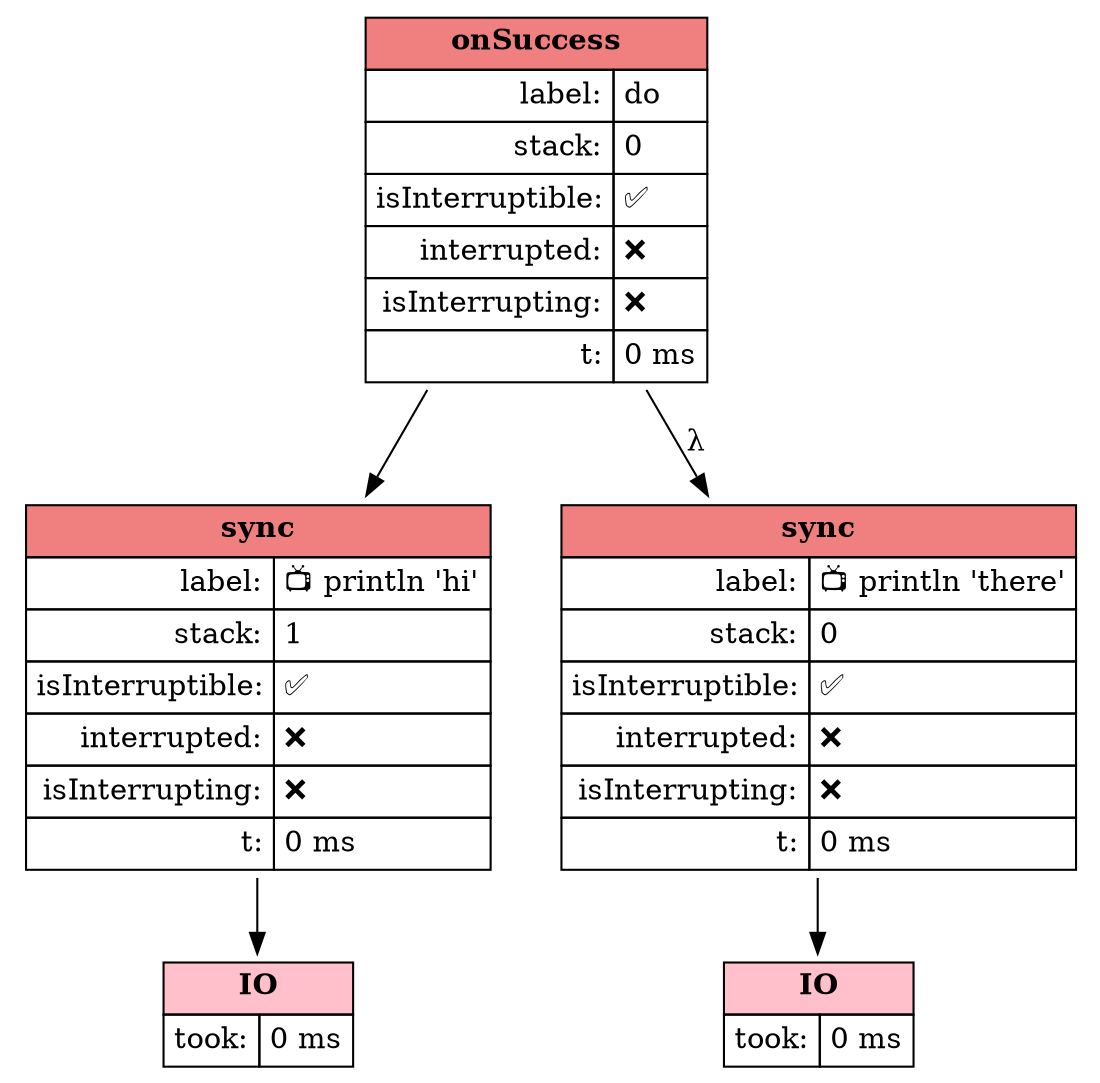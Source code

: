 digraph D {  node [shape=box]
"-main-37193-138271694220833" [shape=none, label=<<table CELLPADDING="4" BORDER="0" CELLBORDER="1" CELLSPACING="0"><tr><td BGCOLOR="lightcoral" colspan='2'><b>onSuccess</b></td></tr><tr><td align='right'>label:</td><td align='left'>do</td></tr><tr><td align='right'>stack:</td><td align='left'>0</td></tr><tr><td align='right'>isInterruptible:</td><td align='left'>✅</td></tr><tr><td align='right'>interrupted:</td><td align='left'>❌</td></tr><tr><td align='right'>isInterrupting:</td><td align='left'>❌</td></tr><tr><td align='right'>t:</td><td align='left'>0 ms</td></tr></table>> ]
  "-main-37193-138271694220833" -> "-main-37193-138271694274500" 
"-main-37193-138271694274500" [shape=none, label=<<table CELLPADDING="4" BORDER="0" CELLBORDER="1" CELLSPACING="0"><tr><td BGCOLOR="lightcoral" colspan='2'><b>sync</b></td></tr><tr><td align='right'>label:</td><td align='left'>📺 println 'hi'</td></tr><tr><td align='right'>stack:</td><td align='left'>1</td></tr><tr><td align='right'>isInterruptible:</td><td align='left'>✅</td></tr><tr><td align='right'>interrupted:</td><td align='left'>❌</td></tr><tr><td align='right'>isInterrupting:</td><td align='left'>❌</td></tr><tr><td align='right'>t:</td><td align='left'>0 ms</td></tr></table>> ]
"-main-37193-138271694330000" [shape=none, label=<<table CELLPADDING="4" BORDER="0" CELLBORDER="1" CELLSPACING="0"><tr><td BGCOLOR="pink" colspan='2'><b>IO</b></td></tr><tr><td align='right'>took:</td><td align='left'>0 ms</td></tr></table>> ]
  "-main-37193-138271694274500" -> "-main-37193-138271694330000" 
  "-main-37193-138271694220833" -> "-main-37193-138271694347750" [label = "λ"]
"-main-37193-138271694347750" [shape=none, label=<<table CELLPADDING="4" BORDER="0" CELLBORDER="1" CELLSPACING="0"><tr><td BGCOLOR="lightcoral" colspan='2'><b>sync</b></td></tr><tr><td align='right'>label:</td><td align='left'>📺 println 'there'</td></tr><tr><td align='right'>stack:</td><td align='left'>0</td></tr><tr><td align='right'>isInterruptible:</td><td align='left'>✅</td></tr><tr><td align='right'>interrupted:</td><td align='left'>❌</td></tr><tr><td align='right'>isInterrupting:</td><td align='left'>❌</td></tr><tr><td align='right'>t:</td><td align='left'>0 ms</td></tr></table>> ]
"-main-37193-138271694383250" [shape=none, label=<<table CELLPADDING="4" BORDER="0" CELLBORDER="1" CELLSPACING="0"><tr><td BGCOLOR="pink" colspan='2'><b>IO</b></td></tr><tr><td align='right'>took:</td><td align='left'>0 ms</td></tr></table>> ]
  "-main-37193-138271694347750" -> "-main-37193-138271694383250" 
}
